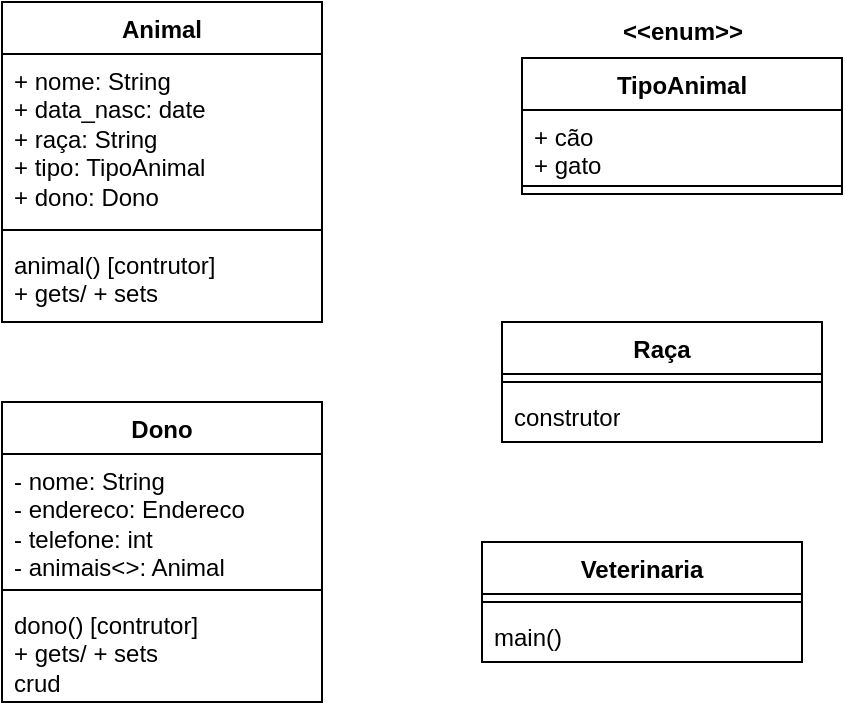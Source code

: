 <mxfile version="28.2.4">
  <diagram name="Página-1" id="KflNUheOp4n3gR_IdGQG">
    <mxGraphModel dx="1665" dy="725" grid="1" gridSize="10" guides="1" tooltips="1" connect="1" arrows="1" fold="1" page="1" pageScale="1" pageWidth="827" pageHeight="1169" math="0" shadow="0">
      <root>
        <mxCell id="0" />
        <mxCell id="1" parent="0" />
        <mxCell id="nWB94_0lBIdN4rRbbfgL-13" value="Animal" style="swimlane;fontStyle=1;align=center;verticalAlign=top;childLayout=stackLayout;horizontal=1;startSize=26;horizontalStack=0;resizeParent=1;resizeParentMax=0;resizeLast=0;collapsible=1;marginBottom=0;whiteSpace=wrap;html=1;" vertex="1" parent="1">
          <mxGeometry x="120" y="80" width="160" height="160" as="geometry" />
        </mxCell>
        <mxCell id="nWB94_0lBIdN4rRbbfgL-14" value="+ nome: String&lt;div&gt;+ data_nasc: date&lt;/div&gt;&lt;div&gt;+ raça: String&lt;/div&gt;&lt;div&gt;+ tipo: TipoAnimal&lt;/div&gt;&lt;div&gt;+ dono: Dono&lt;/div&gt;" style="text;strokeColor=none;fillColor=none;align=left;verticalAlign=top;spacingLeft=4;spacingRight=4;overflow=hidden;rotatable=0;points=[[0,0.5],[1,0.5]];portConstraint=eastwest;whiteSpace=wrap;html=1;" vertex="1" parent="nWB94_0lBIdN4rRbbfgL-13">
          <mxGeometry y="26" width="160" height="84" as="geometry" />
        </mxCell>
        <mxCell id="nWB94_0lBIdN4rRbbfgL-15" value="" style="line;strokeWidth=1;fillColor=none;align=left;verticalAlign=middle;spacingTop=-1;spacingLeft=3;spacingRight=3;rotatable=0;labelPosition=right;points=[];portConstraint=eastwest;strokeColor=inherit;" vertex="1" parent="nWB94_0lBIdN4rRbbfgL-13">
          <mxGeometry y="110" width="160" height="8" as="geometry" />
        </mxCell>
        <mxCell id="nWB94_0lBIdN4rRbbfgL-16" value="&lt;div&gt;animal() [contrutor]&lt;/div&gt;+ gets/ + sets" style="text;strokeColor=none;fillColor=none;align=left;verticalAlign=top;spacingLeft=4;spacingRight=4;overflow=hidden;rotatable=0;points=[[0,0.5],[1,0.5]];portConstraint=eastwest;whiteSpace=wrap;html=1;" vertex="1" parent="nWB94_0lBIdN4rRbbfgL-13">
          <mxGeometry y="118" width="160" height="42" as="geometry" />
        </mxCell>
        <mxCell id="nWB94_0lBIdN4rRbbfgL-17" value="TipoAnimal" style="swimlane;fontStyle=1;align=center;verticalAlign=top;childLayout=stackLayout;horizontal=1;startSize=26;horizontalStack=0;resizeParent=1;resizeParentMax=0;resizeLast=0;collapsible=1;marginBottom=0;whiteSpace=wrap;html=1;" vertex="1" parent="1">
          <mxGeometry x="380" y="108" width="160" height="68" as="geometry" />
        </mxCell>
        <mxCell id="nWB94_0lBIdN4rRbbfgL-18" value="+ cão&lt;div&gt;+ gato&lt;/div&gt;" style="text;strokeColor=none;fillColor=none;align=left;verticalAlign=top;spacingLeft=4;spacingRight=4;overflow=hidden;rotatable=0;points=[[0,0.5],[1,0.5]];portConstraint=eastwest;whiteSpace=wrap;html=1;" vertex="1" parent="nWB94_0lBIdN4rRbbfgL-17">
          <mxGeometry y="26" width="160" height="34" as="geometry" />
        </mxCell>
        <mxCell id="nWB94_0lBIdN4rRbbfgL-19" value="" style="line;strokeWidth=1;fillColor=none;align=left;verticalAlign=middle;spacingTop=-1;spacingLeft=3;spacingRight=3;rotatable=0;labelPosition=right;points=[];portConstraint=eastwest;strokeColor=inherit;" vertex="1" parent="nWB94_0lBIdN4rRbbfgL-17">
          <mxGeometry y="60" width="160" height="8" as="geometry" />
        </mxCell>
        <mxCell id="nWB94_0lBIdN4rRbbfgL-21" value="Dono" style="swimlane;fontStyle=1;align=center;verticalAlign=top;childLayout=stackLayout;horizontal=1;startSize=26;horizontalStack=0;resizeParent=1;resizeParentMax=0;resizeLast=0;collapsible=1;marginBottom=0;whiteSpace=wrap;html=1;" vertex="1" parent="1">
          <mxGeometry x="120" y="280" width="160" height="150" as="geometry" />
        </mxCell>
        <mxCell id="nWB94_0lBIdN4rRbbfgL-22" value="- nome: String&lt;div&gt;- endereco: Endereco&lt;/div&gt;&lt;div&gt;- telefone: int&lt;/div&gt;&lt;div&gt;- animais&amp;lt;&amp;gt;: Animal&lt;/div&gt;" style="text;strokeColor=none;fillColor=none;align=left;verticalAlign=top;spacingLeft=4;spacingRight=4;overflow=hidden;rotatable=0;points=[[0,0.5],[1,0.5]];portConstraint=eastwest;whiteSpace=wrap;html=1;" vertex="1" parent="nWB94_0lBIdN4rRbbfgL-21">
          <mxGeometry y="26" width="160" height="64" as="geometry" />
        </mxCell>
        <mxCell id="nWB94_0lBIdN4rRbbfgL-23" value="" style="line;strokeWidth=1;fillColor=none;align=left;verticalAlign=middle;spacingTop=-1;spacingLeft=3;spacingRight=3;rotatable=0;labelPosition=right;points=[];portConstraint=eastwest;strokeColor=inherit;" vertex="1" parent="nWB94_0lBIdN4rRbbfgL-21">
          <mxGeometry y="90" width="160" height="8" as="geometry" />
        </mxCell>
        <mxCell id="nWB94_0lBIdN4rRbbfgL-24" value="&lt;div&gt;dono() [contrutor]&lt;/div&gt;+ gets/ + sets&lt;div&gt;crud&lt;/div&gt;" style="text;strokeColor=none;fillColor=none;align=left;verticalAlign=top;spacingLeft=4;spacingRight=4;overflow=hidden;rotatable=0;points=[[0,0.5],[1,0.5]];portConstraint=eastwest;whiteSpace=wrap;html=1;" vertex="1" parent="nWB94_0lBIdN4rRbbfgL-21">
          <mxGeometry y="98" width="160" height="52" as="geometry" />
        </mxCell>
        <mxCell id="nWB94_0lBIdN4rRbbfgL-30" value="&amp;lt;&amp;lt;enum&amp;gt;&amp;gt;" style="text;align=center;fontStyle=1;verticalAlign=middle;spacingLeft=3;spacingRight=3;strokeColor=none;rotatable=0;points=[[0,0.5],[1,0.5]];portConstraint=eastwest;html=1;" vertex="1" parent="1">
          <mxGeometry x="420" y="82" width="80" height="26" as="geometry" />
        </mxCell>
        <mxCell id="nWB94_0lBIdN4rRbbfgL-31" value="Raça" style="swimlane;fontStyle=1;align=center;verticalAlign=top;childLayout=stackLayout;horizontal=1;startSize=26;horizontalStack=0;resizeParent=1;resizeParentMax=0;resizeLast=0;collapsible=1;marginBottom=0;whiteSpace=wrap;html=1;" vertex="1" parent="1">
          <mxGeometry x="370" y="240" width="160" height="60" as="geometry" />
        </mxCell>
        <mxCell id="nWB94_0lBIdN4rRbbfgL-33" value="" style="line;strokeWidth=1;fillColor=none;align=left;verticalAlign=middle;spacingTop=-1;spacingLeft=3;spacingRight=3;rotatable=0;labelPosition=right;points=[];portConstraint=eastwest;strokeColor=inherit;" vertex="1" parent="nWB94_0lBIdN4rRbbfgL-31">
          <mxGeometry y="26" width="160" height="8" as="geometry" />
        </mxCell>
        <mxCell id="nWB94_0lBIdN4rRbbfgL-34" value="construtor" style="text;strokeColor=none;fillColor=none;align=left;verticalAlign=top;spacingLeft=4;spacingRight=4;overflow=hidden;rotatable=0;points=[[0,0.5],[1,0.5]];portConstraint=eastwest;whiteSpace=wrap;html=1;" vertex="1" parent="nWB94_0lBIdN4rRbbfgL-31">
          <mxGeometry y="34" width="160" height="26" as="geometry" />
        </mxCell>
        <mxCell id="nWB94_0lBIdN4rRbbfgL-35" value="Veterinaria" style="swimlane;fontStyle=1;align=center;verticalAlign=top;childLayout=stackLayout;horizontal=1;startSize=26;horizontalStack=0;resizeParent=1;resizeParentMax=0;resizeLast=0;collapsible=1;marginBottom=0;whiteSpace=wrap;html=1;" vertex="1" parent="1">
          <mxGeometry x="360" y="350" width="160" height="60" as="geometry" />
        </mxCell>
        <mxCell id="nWB94_0lBIdN4rRbbfgL-37" value="" style="line;strokeWidth=1;fillColor=none;align=left;verticalAlign=middle;spacingTop=-1;spacingLeft=3;spacingRight=3;rotatable=0;labelPosition=right;points=[];portConstraint=eastwest;strokeColor=inherit;" vertex="1" parent="nWB94_0lBIdN4rRbbfgL-35">
          <mxGeometry y="26" width="160" height="8" as="geometry" />
        </mxCell>
        <mxCell id="nWB94_0lBIdN4rRbbfgL-38" value="main()" style="text;strokeColor=none;fillColor=none;align=left;verticalAlign=top;spacingLeft=4;spacingRight=4;overflow=hidden;rotatable=0;points=[[0,0.5],[1,0.5]];portConstraint=eastwest;whiteSpace=wrap;html=1;" vertex="1" parent="nWB94_0lBIdN4rRbbfgL-35">
          <mxGeometry y="34" width="160" height="26" as="geometry" />
        </mxCell>
      </root>
    </mxGraphModel>
  </diagram>
</mxfile>
